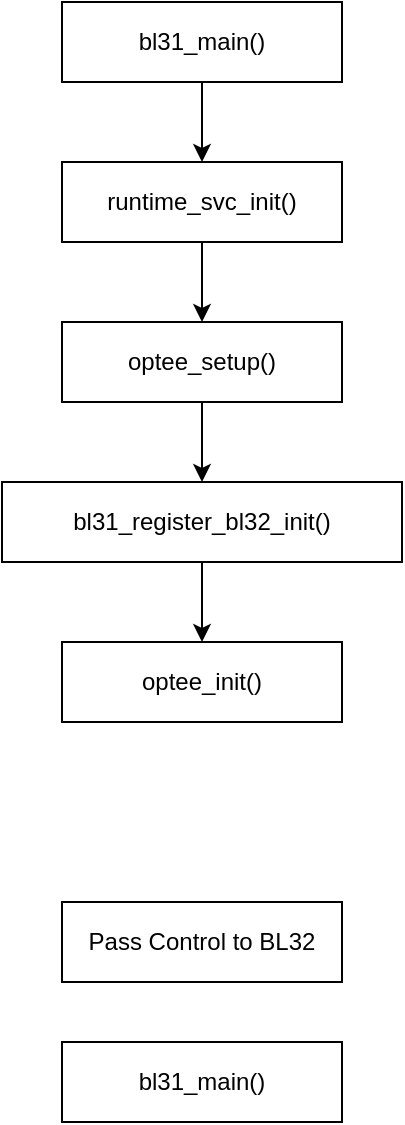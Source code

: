 <mxfile version="21.0.2" type="github">
  <diagram name="第 1 页" id="QRHOZtYr4ums3x9W75fd">
    <mxGraphModel dx="973" dy="589" grid="1" gridSize="10" guides="1" tooltips="1" connect="1" arrows="1" fold="1" page="1" pageScale="1" pageWidth="2339" pageHeight="3300" math="0" shadow="0">
      <root>
        <mxCell id="0" />
        <mxCell id="1" parent="0" />
        <mxCell id="-8niDaf6iG7CoXGXTIaE-11" style="edgeStyle=orthogonalEdgeStyle;rounded=0;orthogonalLoop=1;jettySize=auto;html=1;exitX=0.5;exitY=1;exitDx=0;exitDy=0;entryX=0.5;entryY=0;entryDx=0;entryDy=0;" edge="1" parent="1" source="-8niDaf6iG7CoXGXTIaE-1">
          <mxGeometry relative="1" as="geometry">
            <mxPoint x="510" y="560" as="targetPoint" />
          </mxGeometry>
        </mxCell>
        <mxCell id="-8niDaf6iG7CoXGXTIaE-1" value="bl31_register_bl32_init()" style="rounded=0;whiteSpace=wrap;html=1;" vertex="1" parent="1">
          <mxGeometry x="410" y="480" width="200" height="40" as="geometry" />
        </mxCell>
        <mxCell id="-8niDaf6iG7CoXGXTIaE-2" value="bl31_main()" style="rounded=0;whiteSpace=wrap;html=1;" vertex="1" parent="1">
          <mxGeometry x="440" y="760" width="140" height="40" as="geometry" />
        </mxCell>
        <mxCell id="-8niDaf6iG7CoXGXTIaE-7" value="Pass Control to BL32" style="rounded=0;whiteSpace=wrap;html=1;" vertex="1" parent="1">
          <mxGeometry x="440" y="690" width="140" height="40" as="geometry" />
        </mxCell>
        <mxCell id="-8niDaf6iG7CoXGXTIaE-14" style="edgeStyle=orthogonalEdgeStyle;rounded=0;orthogonalLoop=1;jettySize=auto;html=1;exitX=0.5;exitY=1;exitDx=0;exitDy=0;entryX=0.5;entryY=0;entryDx=0;entryDy=0;" edge="1" parent="1" source="-8niDaf6iG7CoXGXTIaE-12" target="-8niDaf6iG7CoXGXTIaE-13">
          <mxGeometry relative="1" as="geometry" />
        </mxCell>
        <mxCell id="-8niDaf6iG7CoXGXTIaE-12" value="bl31_main()" style="rounded=0;whiteSpace=wrap;html=1;" vertex="1" parent="1">
          <mxGeometry x="440" y="240" width="140" height="40" as="geometry" />
        </mxCell>
        <mxCell id="-8niDaf6iG7CoXGXTIaE-20" style="edgeStyle=orthogonalEdgeStyle;rounded=0;orthogonalLoop=1;jettySize=auto;html=1;exitX=0.5;exitY=1;exitDx=0;exitDy=0;entryX=0.5;entryY=0;entryDx=0;entryDy=0;" edge="1" parent="1" source="-8niDaf6iG7CoXGXTIaE-13" target="-8niDaf6iG7CoXGXTIaE-18">
          <mxGeometry relative="1" as="geometry" />
        </mxCell>
        <mxCell id="-8niDaf6iG7CoXGXTIaE-13" value="runtime_svc_init()" style="rounded=0;whiteSpace=wrap;html=1;" vertex="1" parent="1">
          <mxGeometry x="440" y="320" width="140" height="40" as="geometry" />
        </mxCell>
        <mxCell id="-8niDaf6iG7CoXGXTIaE-17" value="optee_init()" style="rounded=0;whiteSpace=wrap;html=1;" vertex="1" parent="1">
          <mxGeometry x="440" y="560" width="140" height="40" as="geometry" />
        </mxCell>
        <mxCell id="-8niDaf6iG7CoXGXTIaE-19" style="edgeStyle=orthogonalEdgeStyle;rounded=0;orthogonalLoop=1;jettySize=auto;html=1;exitX=0.5;exitY=1;exitDx=0;exitDy=0;" edge="1" parent="1" source="-8niDaf6iG7CoXGXTIaE-18" target="-8niDaf6iG7CoXGXTIaE-1">
          <mxGeometry relative="1" as="geometry" />
        </mxCell>
        <mxCell id="-8niDaf6iG7CoXGXTIaE-18" value="optee_setup()" style="rounded=0;whiteSpace=wrap;html=1;" vertex="1" parent="1">
          <mxGeometry x="440" y="400" width="140" height="40" as="geometry" />
        </mxCell>
      </root>
    </mxGraphModel>
  </diagram>
</mxfile>
